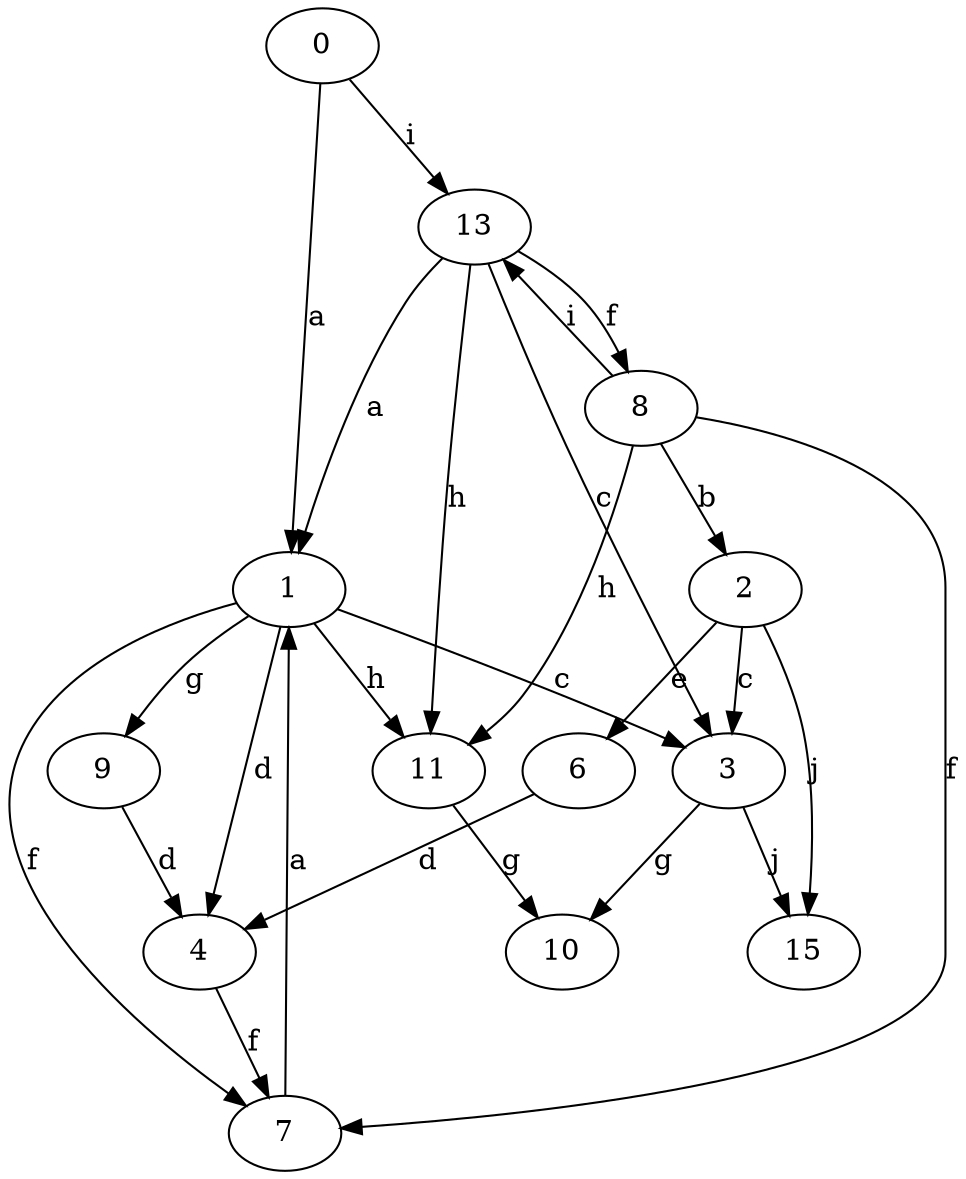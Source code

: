 strict digraph  {
0;
1;
2;
3;
4;
6;
7;
8;
9;
10;
11;
13;
15;
0 -> 1  [label=a];
0 -> 13  [label=i];
1 -> 3  [label=c];
1 -> 4  [label=d];
1 -> 7  [label=f];
1 -> 9  [label=g];
1 -> 11  [label=h];
2 -> 3  [label=c];
2 -> 6  [label=e];
2 -> 15  [label=j];
3 -> 10  [label=g];
3 -> 15  [label=j];
4 -> 7  [label=f];
6 -> 4  [label=d];
7 -> 1  [label=a];
8 -> 2  [label=b];
8 -> 7  [label=f];
8 -> 11  [label=h];
8 -> 13  [label=i];
9 -> 4  [label=d];
11 -> 10  [label=g];
13 -> 1  [label=a];
13 -> 3  [label=c];
13 -> 8  [label=f];
13 -> 11  [label=h];
}

